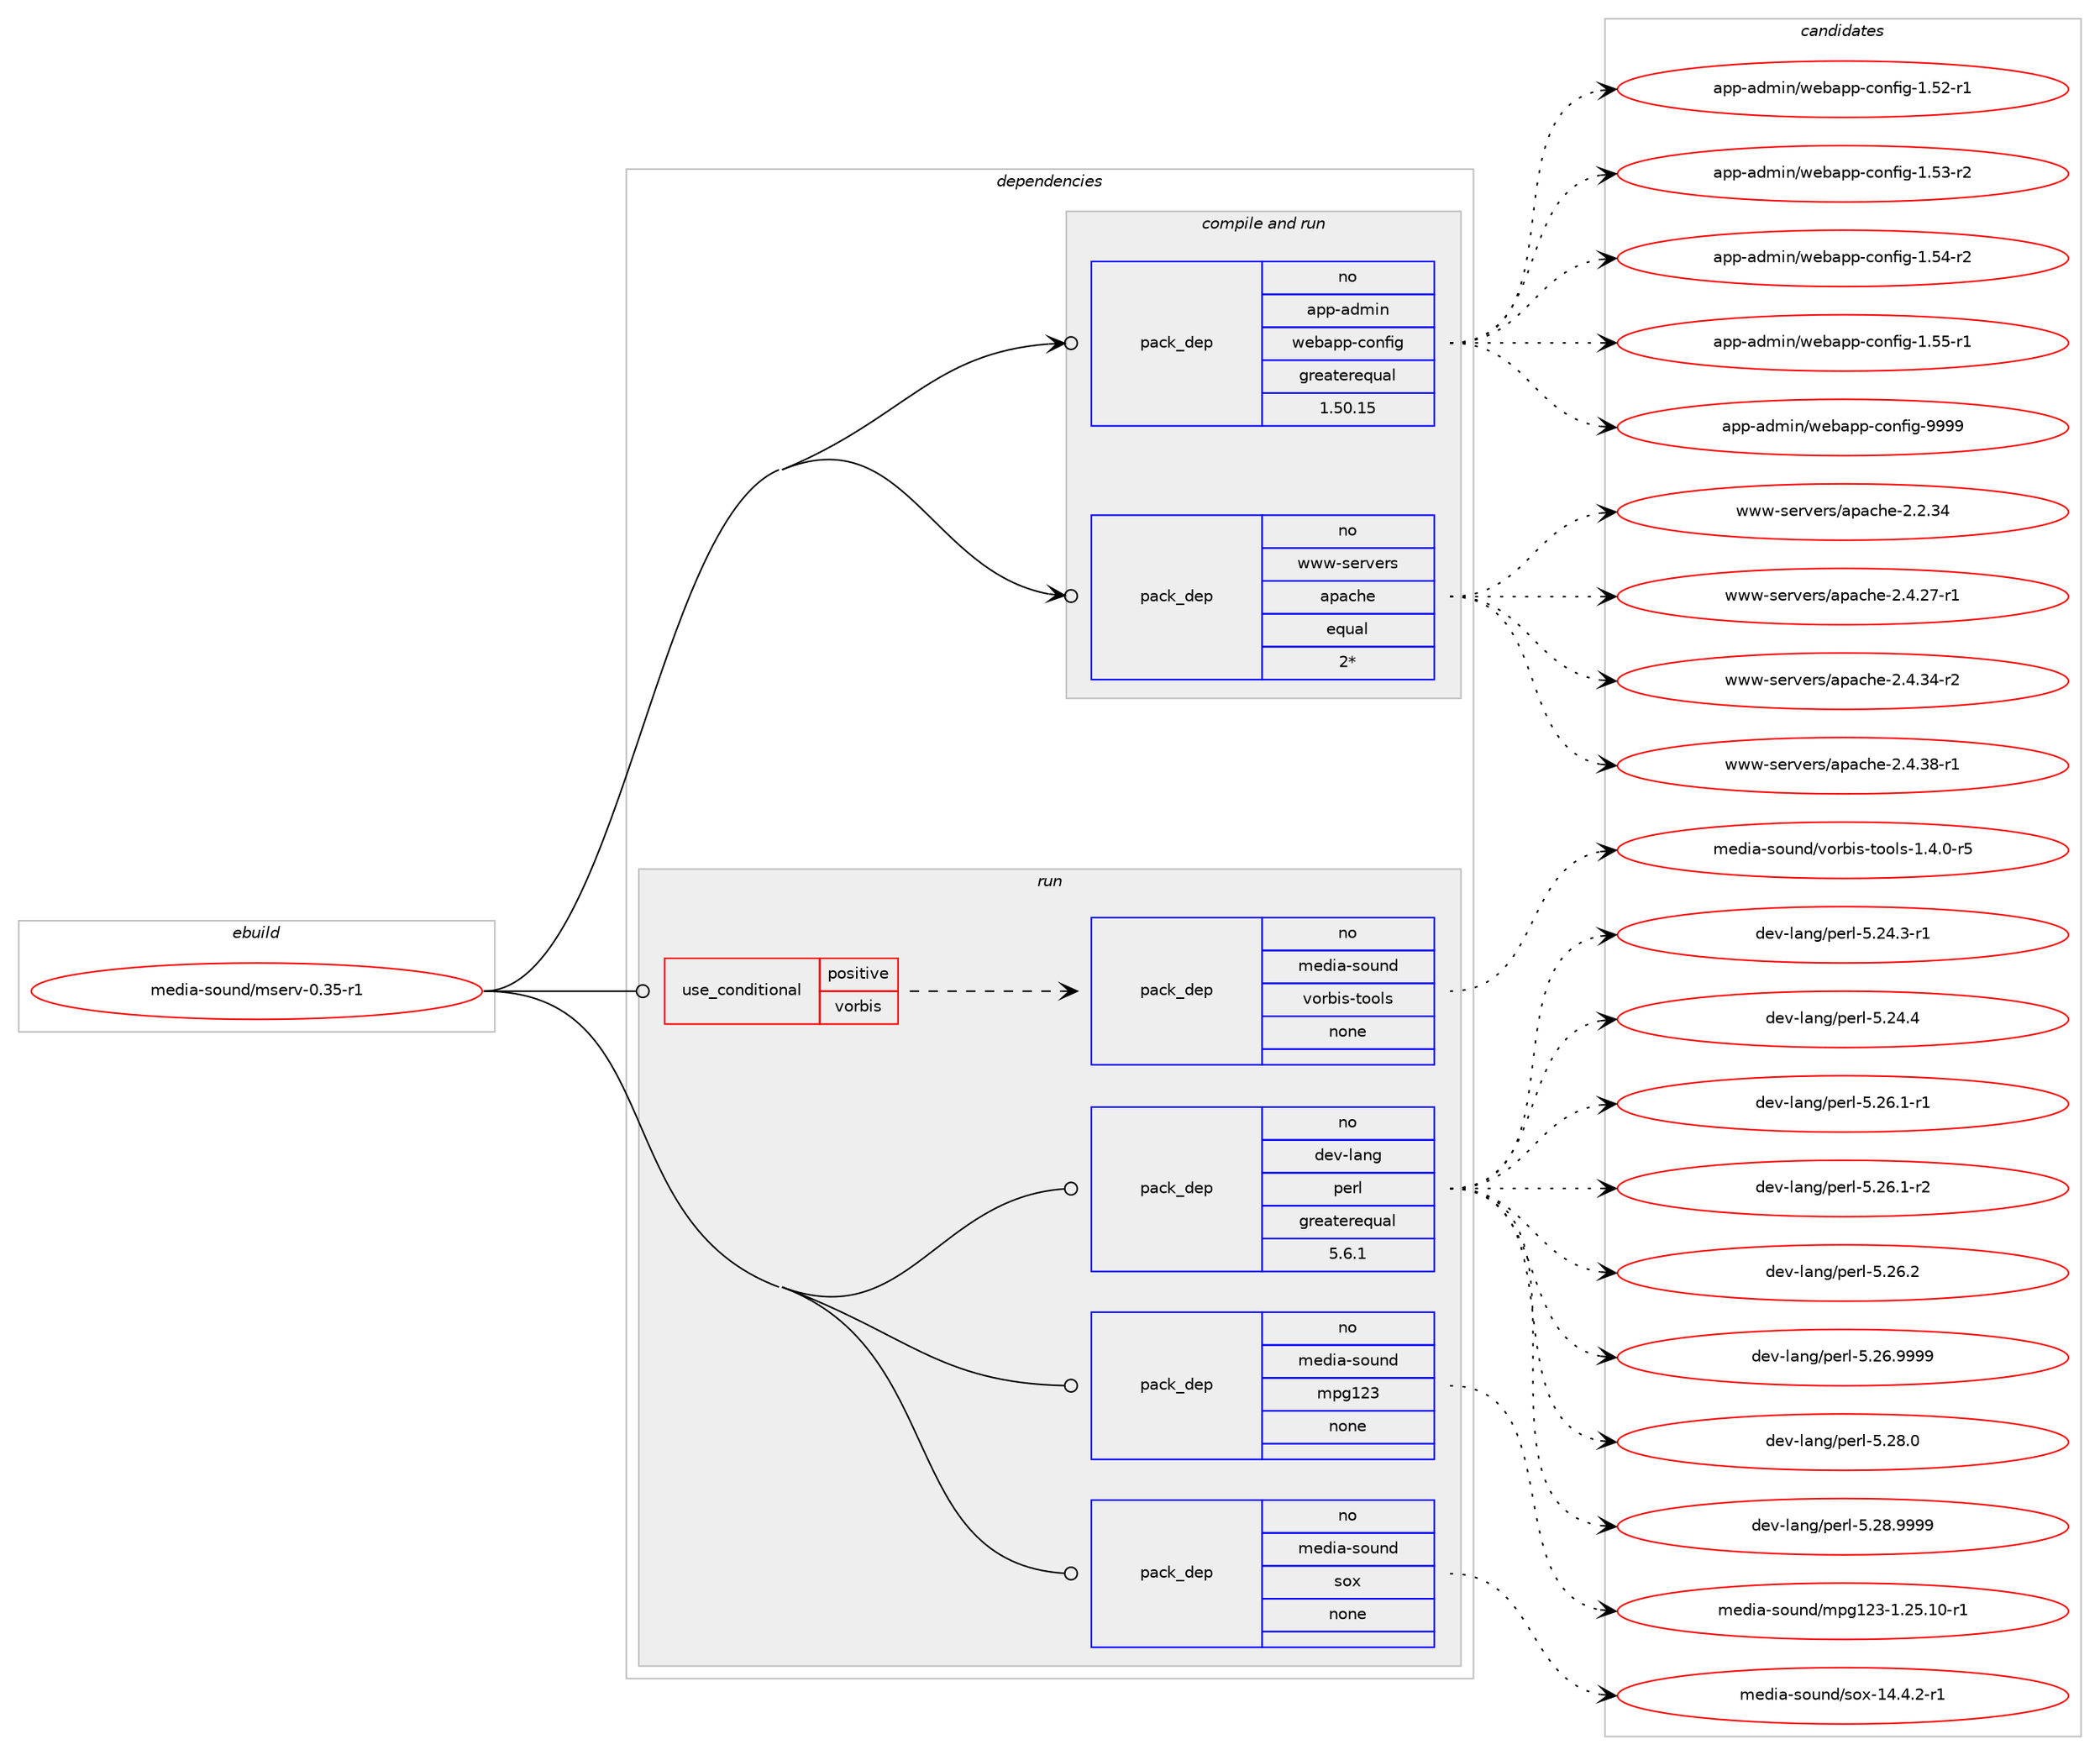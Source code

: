 digraph prolog {

# *************
# Graph options
# *************

newrank=true;
concentrate=true;
compound=true;
graph [rankdir=LR,fontname=Helvetica,fontsize=10,ranksep=1.5];#, ranksep=2.5, nodesep=0.2];
edge  [arrowhead=vee];
node  [fontname=Helvetica,fontsize=10];

# **********
# The ebuild
# **********

subgraph cluster_leftcol {
color=gray;
rank=same;
label=<<i>ebuild</i>>;
id [label="media-sound/mserv-0.35-r1", color=red, width=4, href="../media-sound/mserv-0.35-r1.svg"];
}

# ****************
# The dependencies
# ****************

subgraph cluster_midcol {
color=gray;
label=<<i>dependencies</i>>;
subgraph cluster_compile {
fillcolor="#eeeeee";
style=filled;
label=<<i>compile</i>>;
}
subgraph cluster_compileandrun {
fillcolor="#eeeeee";
style=filled;
label=<<i>compile and run</i>>;
subgraph pack1164343 {
dependency1628374 [label=<<TABLE BORDER="0" CELLBORDER="1" CELLSPACING="0" CELLPADDING="4" WIDTH="220"><TR><TD ROWSPAN="6" CELLPADDING="30">pack_dep</TD></TR><TR><TD WIDTH="110">no</TD></TR><TR><TD>app-admin</TD></TR><TR><TD>webapp-config</TD></TR><TR><TD>greaterequal</TD></TR><TR><TD>1.50.15</TD></TR></TABLE>>, shape=none, color=blue];
}
id:e -> dependency1628374:w [weight=20,style="solid",arrowhead="odotvee"];
subgraph pack1164344 {
dependency1628375 [label=<<TABLE BORDER="0" CELLBORDER="1" CELLSPACING="0" CELLPADDING="4" WIDTH="220"><TR><TD ROWSPAN="6" CELLPADDING="30">pack_dep</TD></TR><TR><TD WIDTH="110">no</TD></TR><TR><TD>www-servers</TD></TR><TR><TD>apache</TD></TR><TR><TD>equal</TD></TR><TR><TD>2*</TD></TR></TABLE>>, shape=none, color=blue];
}
id:e -> dependency1628375:w [weight=20,style="solid",arrowhead="odotvee"];
}
subgraph cluster_run {
fillcolor="#eeeeee";
style=filled;
label=<<i>run</i>>;
subgraph cond437742 {
dependency1628376 [label=<<TABLE BORDER="0" CELLBORDER="1" CELLSPACING="0" CELLPADDING="4"><TR><TD ROWSPAN="3" CELLPADDING="10">use_conditional</TD></TR><TR><TD>positive</TD></TR><TR><TD>vorbis</TD></TR></TABLE>>, shape=none, color=red];
subgraph pack1164345 {
dependency1628377 [label=<<TABLE BORDER="0" CELLBORDER="1" CELLSPACING="0" CELLPADDING="4" WIDTH="220"><TR><TD ROWSPAN="6" CELLPADDING="30">pack_dep</TD></TR><TR><TD WIDTH="110">no</TD></TR><TR><TD>media-sound</TD></TR><TR><TD>vorbis-tools</TD></TR><TR><TD>none</TD></TR><TR><TD></TD></TR></TABLE>>, shape=none, color=blue];
}
dependency1628376:e -> dependency1628377:w [weight=20,style="dashed",arrowhead="vee"];
}
id:e -> dependency1628376:w [weight=20,style="solid",arrowhead="odot"];
subgraph pack1164346 {
dependency1628378 [label=<<TABLE BORDER="0" CELLBORDER="1" CELLSPACING="0" CELLPADDING="4" WIDTH="220"><TR><TD ROWSPAN="6" CELLPADDING="30">pack_dep</TD></TR><TR><TD WIDTH="110">no</TD></TR><TR><TD>dev-lang</TD></TR><TR><TD>perl</TD></TR><TR><TD>greaterequal</TD></TR><TR><TD>5.6.1</TD></TR></TABLE>>, shape=none, color=blue];
}
id:e -> dependency1628378:w [weight=20,style="solid",arrowhead="odot"];
subgraph pack1164347 {
dependency1628379 [label=<<TABLE BORDER="0" CELLBORDER="1" CELLSPACING="0" CELLPADDING="4" WIDTH="220"><TR><TD ROWSPAN="6" CELLPADDING="30">pack_dep</TD></TR><TR><TD WIDTH="110">no</TD></TR><TR><TD>media-sound</TD></TR><TR><TD>mpg123</TD></TR><TR><TD>none</TD></TR><TR><TD></TD></TR></TABLE>>, shape=none, color=blue];
}
id:e -> dependency1628379:w [weight=20,style="solid",arrowhead="odot"];
subgraph pack1164348 {
dependency1628380 [label=<<TABLE BORDER="0" CELLBORDER="1" CELLSPACING="0" CELLPADDING="4" WIDTH="220"><TR><TD ROWSPAN="6" CELLPADDING="30">pack_dep</TD></TR><TR><TD WIDTH="110">no</TD></TR><TR><TD>media-sound</TD></TR><TR><TD>sox</TD></TR><TR><TD>none</TD></TR><TR><TD></TD></TR></TABLE>>, shape=none, color=blue];
}
id:e -> dependency1628380:w [weight=20,style="solid",arrowhead="odot"];
}
}

# **************
# The candidates
# **************

subgraph cluster_choices {
rank=same;
color=gray;
label=<<i>candidates</i>>;

subgraph choice1164343 {
color=black;
nodesep=1;
choice971121124597100109105110471191019897112112459911111010210510345494653504511449 [label="app-admin/webapp-config-1.52-r1", color=red, width=4,href="../app-admin/webapp-config-1.52-r1.svg"];
choice971121124597100109105110471191019897112112459911111010210510345494653514511450 [label="app-admin/webapp-config-1.53-r2", color=red, width=4,href="../app-admin/webapp-config-1.53-r2.svg"];
choice971121124597100109105110471191019897112112459911111010210510345494653524511450 [label="app-admin/webapp-config-1.54-r2", color=red, width=4,href="../app-admin/webapp-config-1.54-r2.svg"];
choice971121124597100109105110471191019897112112459911111010210510345494653534511449 [label="app-admin/webapp-config-1.55-r1", color=red, width=4,href="../app-admin/webapp-config-1.55-r1.svg"];
choice97112112459710010910511047119101989711211245991111101021051034557575757 [label="app-admin/webapp-config-9999", color=red, width=4,href="../app-admin/webapp-config-9999.svg"];
dependency1628374:e -> choice971121124597100109105110471191019897112112459911111010210510345494653504511449:w [style=dotted,weight="100"];
dependency1628374:e -> choice971121124597100109105110471191019897112112459911111010210510345494653514511450:w [style=dotted,weight="100"];
dependency1628374:e -> choice971121124597100109105110471191019897112112459911111010210510345494653524511450:w [style=dotted,weight="100"];
dependency1628374:e -> choice971121124597100109105110471191019897112112459911111010210510345494653534511449:w [style=dotted,weight="100"];
dependency1628374:e -> choice97112112459710010910511047119101989711211245991111101021051034557575757:w [style=dotted,weight="100"];
}
subgraph choice1164344 {
color=black;
nodesep=1;
choice119119119451151011141181011141154797112979910410145504650465152 [label="www-servers/apache-2.2.34", color=red, width=4,href="../www-servers/apache-2.2.34.svg"];
choice1191191194511510111411810111411547971129799104101455046524650554511449 [label="www-servers/apache-2.4.27-r1", color=red, width=4,href="../www-servers/apache-2.4.27-r1.svg"];
choice1191191194511510111411810111411547971129799104101455046524651524511450 [label="www-servers/apache-2.4.34-r2", color=red, width=4,href="../www-servers/apache-2.4.34-r2.svg"];
choice1191191194511510111411810111411547971129799104101455046524651564511449 [label="www-servers/apache-2.4.38-r1", color=red, width=4,href="../www-servers/apache-2.4.38-r1.svg"];
dependency1628375:e -> choice119119119451151011141181011141154797112979910410145504650465152:w [style=dotted,weight="100"];
dependency1628375:e -> choice1191191194511510111411810111411547971129799104101455046524650554511449:w [style=dotted,weight="100"];
dependency1628375:e -> choice1191191194511510111411810111411547971129799104101455046524651524511450:w [style=dotted,weight="100"];
dependency1628375:e -> choice1191191194511510111411810111411547971129799104101455046524651564511449:w [style=dotted,weight="100"];
}
subgraph choice1164345 {
color=black;
nodesep=1;
choice10910110010597451151111171101004711811111498105115451161111111081154549465246484511453 [label="media-sound/vorbis-tools-1.4.0-r5", color=red, width=4,href="../media-sound/vorbis-tools-1.4.0-r5.svg"];
dependency1628377:e -> choice10910110010597451151111171101004711811111498105115451161111111081154549465246484511453:w [style=dotted,weight="100"];
}
subgraph choice1164346 {
color=black;
nodesep=1;
choice100101118451089711010347112101114108455346505246514511449 [label="dev-lang/perl-5.24.3-r1", color=red, width=4,href="../dev-lang/perl-5.24.3-r1.svg"];
choice10010111845108971101034711210111410845534650524652 [label="dev-lang/perl-5.24.4", color=red, width=4,href="../dev-lang/perl-5.24.4.svg"];
choice100101118451089711010347112101114108455346505446494511449 [label="dev-lang/perl-5.26.1-r1", color=red, width=4,href="../dev-lang/perl-5.26.1-r1.svg"];
choice100101118451089711010347112101114108455346505446494511450 [label="dev-lang/perl-5.26.1-r2", color=red, width=4,href="../dev-lang/perl-5.26.1-r2.svg"];
choice10010111845108971101034711210111410845534650544650 [label="dev-lang/perl-5.26.2", color=red, width=4,href="../dev-lang/perl-5.26.2.svg"];
choice10010111845108971101034711210111410845534650544657575757 [label="dev-lang/perl-5.26.9999", color=red, width=4,href="../dev-lang/perl-5.26.9999.svg"];
choice10010111845108971101034711210111410845534650564648 [label="dev-lang/perl-5.28.0", color=red, width=4,href="../dev-lang/perl-5.28.0.svg"];
choice10010111845108971101034711210111410845534650564657575757 [label="dev-lang/perl-5.28.9999", color=red, width=4,href="../dev-lang/perl-5.28.9999.svg"];
dependency1628378:e -> choice100101118451089711010347112101114108455346505246514511449:w [style=dotted,weight="100"];
dependency1628378:e -> choice10010111845108971101034711210111410845534650524652:w [style=dotted,weight="100"];
dependency1628378:e -> choice100101118451089711010347112101114108455346505446494511449:w [style=dotted,weight="100"];
dependency1628378:e -> choice100101118451089711010347112101114108455346505446494511450:w [style=dotted,weight="100"];
dependency1628378:e -> choice10010111845108971101034711210111410845534650544650:w [style=dotted,weight="100"];
dependency1628378:e -> choice10010111845108971101034711210111410845534650544657575757:w [style=dotted,weight="100"];
dependency1628378:e -> choice10010111845108971101034711210111410845534650564648:w [style=dotted,weight="100"];
dependency1628378:e -> choice10010111845108971101034711210111410845534650564657575757:w [style=dotted,weight="100"];
}
subgraph choice1164347 {
color=black;
nodesep=1;
choice10910110010597451151111171101004710911210349505145494650534649484511449 [label="media-sound/mpg123-1.25.10-r1", color=red, width=4,href="../media-sound/mpg123-1.25.10-r1.svg"];
dependency1628379:e -> choice10910110010597451151111171101004710911210349505145494650534649484511449:w [style=dotted,weight="100"];
}
subgraph choice1164348 {
color=black;
nodesep=1;
choice109101100105974511511111711010047115111120454952465246504511449 [label="media-sound/sox-14.4.2-r1", color=red, width=4,href="../media-sound/sox-14.4.2-r1.svg"];
dependency1628380:e -> choice109101100105974511511111711010047115111120454952465246504511449:w [style=dotted,weight="100"];
}
}

}
